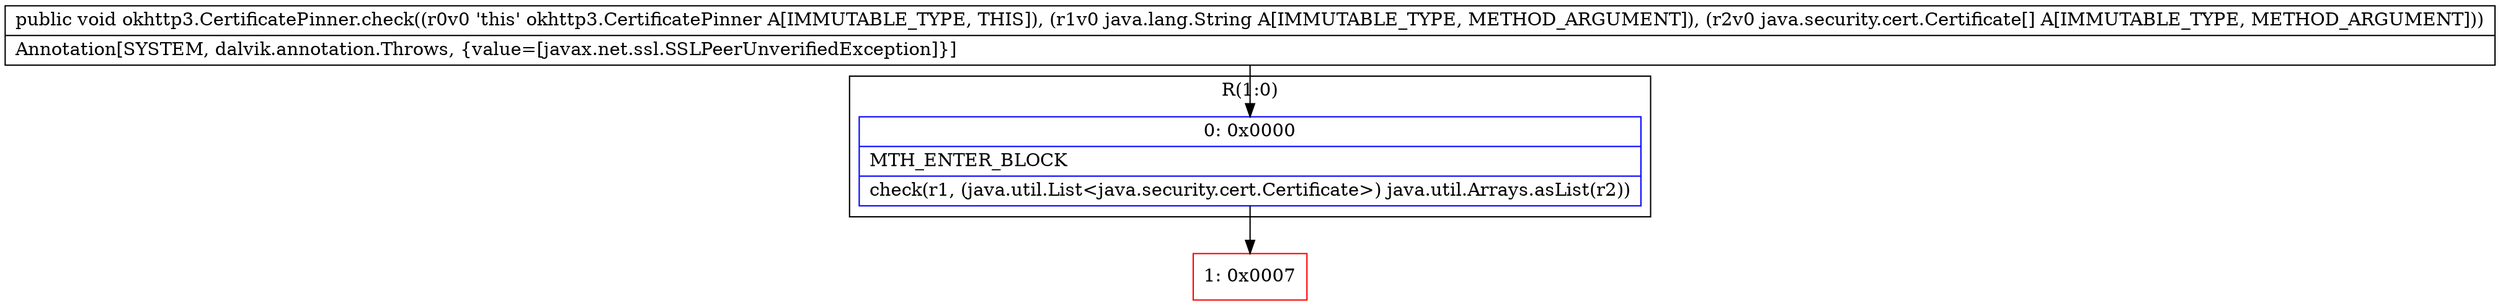 digraph "CFG forokhttp3.CertificatePinner.check(Ljava\/lang\/String;[Ljava\/security\/cert\/Certificate;)V" {
subgraph cluster_Region_1432028325 {
label = "R(1:0)";
node [shape=record,color=blue];
Node_0 [shape=record,label="{0\:\ 0x0000|MTH_ENTER_BLOCK\l|check(r1, (java.util.List\<java.security.cert.Certificate\>) java.util.Arrays.asList(r2))\l}"];
}
Node_1 [shape=record,color=red,label="{1\:\ 0x0007}"];
MethodNode[shape=record,label="{public void okhttp3.CertificatePinner.check((r0v0 'this' okhttp3.CertificatePinner A[IMMUTABLE_TYPE, THIS]), (r1v0 java.lang.String A[IMMUTABLE_TYPE, METHOD_ARGUMENT]), (r2v0 java.security.cert.Certificate[] A[IMMUTABLE_TYPE, METHOD_ARGUMENT]))  | Annotation[SYSTEM, dalvik.annotation.Throws, \{value=[javax.net.ssl.SSLPeerUnverifiedException]\}]\l}"];
MethodNode -> Node_0;
Node_0 -> Node_1;
}

